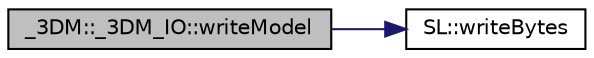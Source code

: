 digraph "_3DM::_3DM_IO::writeModel"
{
 // INTERACTIVE_SVG=YES
 // LATEX_PDF_SIZE
  edge [fontname="Helvetica",fontsize="10",labelfontname="Helvetica",labelfontsize="10"];
  node [fontname="Helvetica",fontsize="10",shape=record];
  rankdir="LR";
  Node1 [label="_3DM::_3DM_IO::writeModel",height=0.2,width=0.4,color="black", fillcolor="grey75", style="filled", fontcolor="black",tooltip=" "];
  Node1 -> Node2 [color="midnightblue",fontsize="10",style="solid",fontname="Helvetica"];
  Node2 [label="SL::writeBytes",height=0.2,width=0.4,color="black", fillcolor="white", style="filled",URL="$d5/d71/namespace_s_l.html#a5a64b921cdb4809672c2c9882f6cdbc7",tooltip=" "];
}
